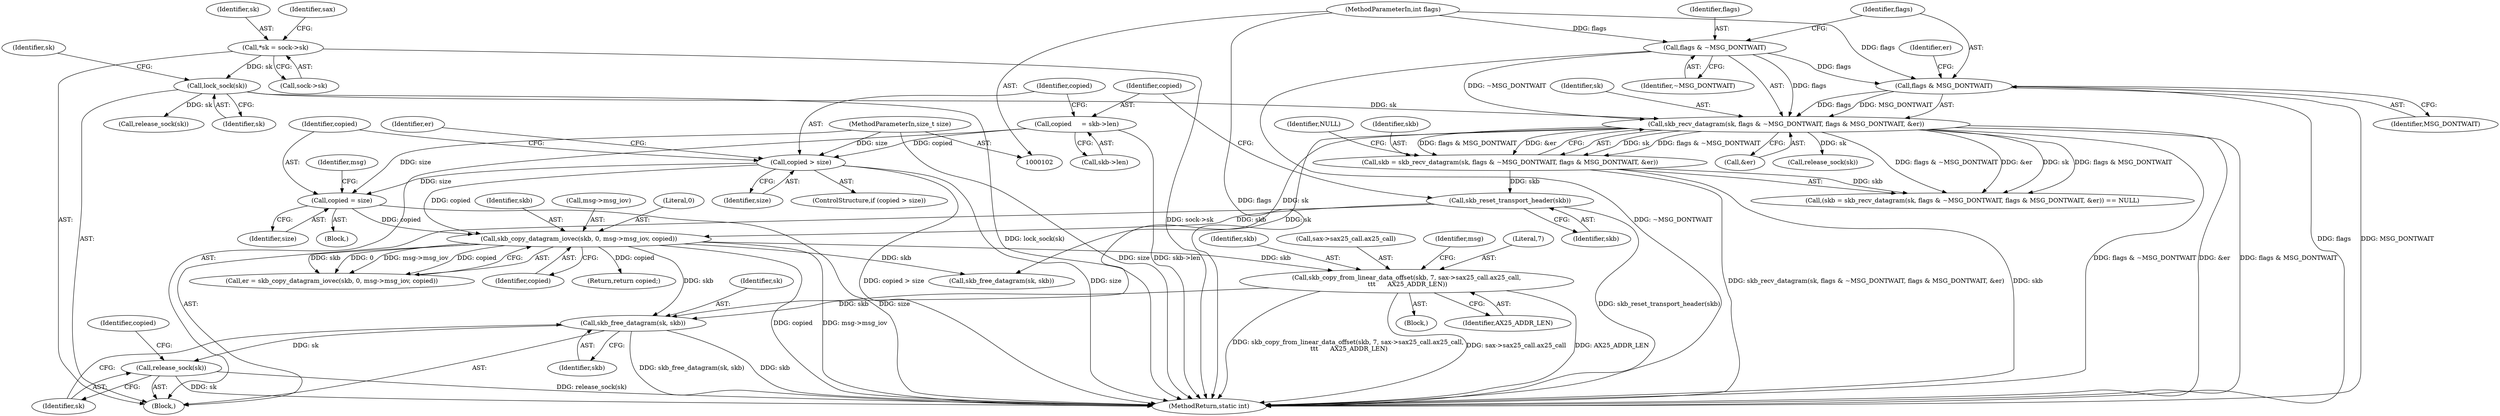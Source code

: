 digraph "0_linux_f3d3342602f8bcbf37d7c46641cb9bca7618eb1c_23@API" {
"1000217" [label="(Call,skb_copy_from_linear_data_offset(skb, 7, sax->sax25_call.ax25_call,\n \t\t\t      AX25_ADDR_LEN))"];
"1000182" [label="(Call,skb_copy_datagram_iovec(skb, 0, msg->msg_iov, copied))"];
"1000160" [label="(Call,skb_reset_transport_header(skb))"];
"1000142" [label="(Call,skb = skb_recv_datagram(sk, flags & ~MSG_DONTWAIT, flags & MSG_DONTWAIT, &er))"];
"1000144" [label="(Call,skb_recv_datagram(sk, flags & ~MSG_DONTWAIT, flags & MSG_DONTWAIT, &er))"];
"1000126" [label="(Call,lock_sock(sk))"];
"1000110" [label="(Call,*sk = sock->sk)"];
"1000146" [label="(Call,flags & ~MSG_DONTWAIT)"];
"1000107" [label="(MethodParameterIn,int flags)"];
"1000149" [label="(Call,flags & MSG_DONTWAIT)"];
"1000168" [label="(Call,copied > size)"];
"1000162" [label="(Call,copied     = skb->len)"];
"1000106" [label="(MethodParameterIn,size_t size)"];
"1000172" [label="(Call,copied = size)"];
"1000233" [label="(Call,skb_free_datagram(sk, skb))"];
"1000236" [label="(Call,release_sock(sk))"];
"1000106" [label="(MethodParameterIn,size_t size)"];
"1000177" [label="(Identifier,msg)"];
"1000146" [label="(Call,flags & ~MSG_DONTWAIT)"];
"1000219" [label="(Literal,7)"];
"1000112" [label="(Call,sock->sk)"];
"1000164" [label="(Call,skb->len)"];
"1000183" [label="(Identifier,skb)"];
"1000237" [label="(Identifier,sk)"];
"1000169" [label="(Identifier,copied)"];
"1000174" [label="(Identifier,size)"];
"1000235" [label="(Identifier,skb)"];
"1000170" [label="(Identifier,size)"];
"1000145" [label="(Identifier,sk)"];
"1000194" [label="(Call,skb_free_datagram(sk, skb))"];
"1000180" [label="(Call,er = skb_copy_datagram_iovec(skb, 0, msg->msg_iov, copied))"];
"1000218" [label="(Identifier,skb)"];
"1000144" [label="(Call,skb_recv_datagram(sk, flags & ~MSG_DONTWAIT, flags & MSG_DONTWAIT, &er))"];
"1000152" [label="(Call,&er)"];
"1000126" [label="(Call,lock_sock(sk))"];
"1000111" [label="(Identifier,sk)"];
"1000233" [label="(Call,skb_free_datagram(sk, skb))"];
"1000148" [label="(Identifier,~MSG_DONTWAIT)"];
"1000160" [label="(Call,skb_reset_transport_header(skb))"];
"1000147" [label="(Identifier,flags)"];
"1000173" [label="(Identifier,copied)"];
"1000108" [label="(Block,)"];
"1000205" [label="(Block,)"];
"1000107" [label="(MethodParameterIn,int flags)"];
"1000225" [label="(Identifier,AX25_ADDR_LEN)"];
"1000154" [label="(Identifier,NULL)"];
"1000151" [label="(Identifier,MSG_DONTWAIT)"];
"1000110" [label="(Call,*sk = sock->sk)"];
"1000181" [label="(Identifier,er)"];
"1000131" [label="(Identifier,sk)"];
"1000150" [label="(Identifier,flags)"];
"1000171" [label="(Block,)"];
"1000236" [label="(Call,release_sock(sk))"];
"1000240" [label="(MethodReturn,static int)"];
"1000149" [label="(Call,flags & MSG_DONTWAIT)"];
"1000153" [label="(Identifier,er)"];
"1000217" [label="(Call,skb_copy_from_linear_data_offset(skb, 7, sax->sax25_call.ax25_call,\n \t\t\t      AX25_ADDR_LEN))"];
"1000143" [label="(Identifier,skb)"];
"1000167" [label="(ControlStructure,if (copied > size))"];
"1000162" [label="(Call,copied     = skb->len)"];
"1000185" [label="(Call,msg->msg_iov)"];
"1000142" [label="(Call,skb = skb_recv_datagram(sk, flags & ~MSG_DONTWAIT, flags & MSG_DONTWAIT, &er))"];
"1000188" [label="(Identifier,copied)"];
"1000220" [label="(Call,sax->sax25_call.ax25_call)"];
"1000135" [label="(Call,release_sock(sk))"];
"1000161" [label="(Identifier,skb)"];
"1000228" [label="(Identifier,msg)"];
"1000156" [label="(Call,release_sock(sk))"];
"1000239" [label="(Identifier,copied)"];
"1000184" [label="(Literal,0)"];
"1000127" [label="(Identifier,sk)"];
"1000234" [label="(Identifier,sk)"];
"1000238" [label="(Return,return copied;)"];
"1000168" [label="(Call,copied > size)"];
"1000141" [label="(Call,(skb = skb_recv_datagram(sk, flags & ~MSG_DONTWAIT, flags & MSG_DONTWAIT, &er)) == NULL)"];
"1000117" [label="(Identifier,sax)"];
"1000182" [label="(Call,skb_copy_datagram_iovec(skb, 0, msg->msg_iov, copied))"];
"1000172" [label="(Call,copied = size)"];
"1000163" [label="(Identifier,copied)"];
"1000217" -> "1000205"  [label="AST: "];
"1000217" -> "1000225"  [label="CFG: "];
"1000218" -> "1000217"  [label="AST: "];
"1000219" -> "1000217"  [label="AST: "];
"1000220" -> "1000217"  [label="AST: "];
"1000225" -> "1000217"  [label="AST: "];
"1000228" -> "1000217"  [label="CFG: "];
"1000217" -> "1000240"  [label="DDG: AX25_ADDR_LEN"];
"1000217" -> "1000240"  [label="DDG: skb_copy_from_linear_data_offset(skb, 7, sax->sax25_call.ax25_call,\n \t\t\t      AX25_ADDR_LEN)"];
"1000217" -> "1000240"  [label="DDG: sax->sax25_call.ax25_call"];
"1000182" -> "1000217"  [label="DDG: skb"];
"1000217" -> "1000233"  [label="DDG: skb"];
"1000182" -> "1000180"  [label="AST: "];
"1000182" -> "1000188"  [label="CFG: "];
"1000183" -> "1000182"  [label="AST: "];
"1000184" -> "1000182"  [label="AST: "];
"1000185" -> "1000182"  [label="AST: "];
"1000188" -> "1000182"  [label="AST: "];
"1000180" -> "1000182"  [label="CFG: "];
"1000182" -> "1000240"  [label="DDG: msg->msg_iov"];
"1000182" -> "1000240"  [label="DDG: copied"];
"1000182" -> "1000180"  [label="DDG: skb"];
"1000182" -> "1000180"  [label="DDG: 0"];
"1000182" -> "1000180"  [label="DDG: msg->msg_iov"];
"1000182" -> "1000180"  [label="DDG: copied"];
"1000160" -> "1000182"  [label="DDG: skb"];
"1000168" -> "1000182"  [label="DDG: copied"];
"1000172" -> "1000182"  [label="DDG: copied"];
"1000182" -> "1000194"  [label="DDG: skb"];
"1000182" -> "1000233"  [label="DDG: skb"];
"1000182" -> "1000238"  [label="DDG: copied"];
"1000160" -> "1000108"  [label="AST: "];
"1000160" -> "1000161"  [label="CFG: "];
"1000161" -> "1000160"  [label="AST: "];
"1000163" -> "1000160"  [label="CFG: "];
"1000160" -> "1000240"  [label="DDG: skb_reset_transport_header(skb)"];
"1000142" -> "1000160"  [label="DDG: skb"];
"1000142" -> "1000141"  [label="AST: "];
"1000142" -> "1000144"  [label="CFG: "];
"1000143" -> "1000142"  [label="AST: "];
"1000144" -> "1000142"  [label="AST: "];
"1000154" -> "1000142"  [label="CFG: "];
"1000142" -> "1000240"  [label="DDG: skb_recv_datagram(sk, flags & ~MSG_DONTWAIT, flags & MSG_DONTWAIT, &er)"];
"1000142" -> "1000240"  [label="DDG: skb"];
"1000142" -> "1000141"  [label="DDG: skb"];
"1000144" -> "1000142"  [label="DDG: sk"];
"1000144" -> "1000142"  [label="DDG: flags & ~MSG_DONTWAIT"];
"1000144" -> "1000142"  [label="DDG: flags & MSG_DONTWAIT"];
"1000144" -> "1000142"  [label="DDG: &er"];
"1000144" -> "1000152"  [label="CFG: "];
"1000145" -> "1000144"  [label="AST: "];
"1000146" -> "1000144"  [label="AST: "];
"1000149" -> "1000144"  [label="AST: "];
"1000152" -> "1000144"  [label="AST: "];
"1000144" -> "1000240"  [label="DDG: &er"];
"1000144" -> "1000240"  [label="DDG: flags & MSG_DONTWAIT"];
"1000144" -> "1000240"  [label="DDG: flags & ~MSG_DONTWAIT"];
"1000144" -> "1000141"  [label="DDG: sk"];
"1000144" -> "1000141"  [label="DDG: flags & ~MSG_DONTWAIT"];
"1000144" -> "1000141"  [label="DDG: flags & MSG_DONTWAIT"];
"1000144" -> "1000141"  [label="DDG: &er"];
"1000126" -> "1000144"  [label="DDG: sk"];
"1000146" -> "1000144"  [label="DDG: flags"];
"1000146" -> "1000144"  [label="DDG: ~MSG_DONTWAIT"];
"1000149" -> "1000144"  [label="DDG: flags"];
"1000149" -> "1000144"  [label="DDG: MSG_DONTWAIT"];
"1000144" -> "1000156"  [label="DDG: sk"];
"1000144" -> "1000194"  [label="DDG: sk"];
"1000144" -> "1000233"  [label="DDG: sk"];
"1000126" -> "1000108"  [label="AST: "];
"1000126" -> "1000127"  [label="CFG: "];
"1000127" -> "1000126"  [label="AST: "];
"1000131" -> "1000126"  [label="CFG: "];
"1000126" -> "1000240"  [label="DDG: lock_sock(sk)"];
"1000110" -> "1000126"  [label="DDG: sk"];
"1000126" -> "1000135"  [label="DDG: sk"];
"1000110" -> "1000108"  [label="AST: "];
"1000110" -> "1000112"  [label="CFG: "];
"1000111" -> "1000110"  [label="AST: "];
"1000112" -> "1000110"  [label="AST: "];
"1000117" -> "1000110"  [label="CFG: "];
"1000110" -> "1000240"  [label="DDG: sock->sk"];
"1000146" -> "1000148"  [label="CFG: "];
"1000147" -> "1000146"  [label="AST: "];
"1000148" -> "1000146"  [label="AST: "];
"1000150" -> "1000146"  [label="CFG: "];
"1000146" -> "1000240"  [label="DDG: ~MSG_DONTWAIT"];
"1000107" -> "1000146"  [label="DDG: flags"];
"1000146" -> "1000149"  [label="DDG: flags"];
"1000107" -> "1000102"  [label="AST: "];
"1000107" -> "1000240"  [label="DDG: flags"];
"1000107" -> "1000149"  [label="DDG: flags"];
"1000149" -> "1000151"  [label="CFG: "];
"1000150" -> "1000149"  [label="AST: "];
"1000151" -> "1000149"  [label="AST: "];
"1000153" -> "1000149"  [label="CFG: "];
"1000149" -> "1000240"  [label="DDG: MSG_DONTWAIT"];
"1000149" -> "1000240"  [label="DDG: flags"];
"1000168" -> "1000167"  [label="AST: "];
"1000168" -> "1000170"  [label="CFG: "];
"1000169" -> "1000168"  [label="AST: "];
"1000170" -> "1000168"  [label="AST: "];
"1000173" -> "1000168"  [label="CFG: "];
"1000181" -> "1000168"  [label="CFG: "];
"1000168" -> "1000240"  [label="DDG: copied > size"];
"1000168" -> "1000240"  [label="DDG: size"];
"1000162" -> "1000168"  [label="DDG: copied"];
"1000106" -> "1000168"  [label="DDG: size"];
"1000168" -> "1000172"  [label="DDG: size"];
"1000162" -> "1000108"  [label="AST: "];
"1000162" -> "1000164"  [label="CFG: "];
"1000163" -> "1000162"  [label="AST: "];
"1000164" -> "1000162"  [label="AST: "];
"1000169" -> "1000162"  [label="CFG: "];
"1000162" -> "1000240"  [label="DDG: skb->len"];
"1000106" -> "1000102"  [label="AST: "];
"1000106" -> "1000240"  [label="DDG: size"];
"1000106" -> "1000172"  [label="DDG: size"];
"1000172" -> "1000171"  [label="AST: "];
"1000172" -> "1000174"  [label="CFG: "];
"1000173" -> "1000172"  [label="AST: "];
"1000174" -> "1000172"  [label="AST: "];
"1000177" -> "1000172"  [label="CFG: "];
"1000172" -> "1000240"  [label="DDG: size"];
"1000233" -> "1000108"  [label="AST: "];
"1000233" -> "1000235"  [label="CFG: "];
"1000234" -> "1000233"  [label="AST: "];
"1000235" -> "1000233"  [label="AST: "];
"1000237" -> "1000233"  [label="CFG: "];
"1000233" -> "1000240"  [label="DDG: skb_free_datagram(sk, skb)"];
"1000233" -> "1000240"  [label="DDG: skb"];
"1000233" -> "1000236"  [label="DDG: sk"];
"1000236" -> "1000108"  [label="AST: "];
"1000236" -> "1000237"  [label="CFG: "];
"1000237" -> "1000236"  [label="AST: "];
"1000239" -> "1000236"  [label="CFG: "];
"1000236" -> "1000240"  [label="DDG: sk"];
"1000236" -> "1000240"  [label="DDG: release_sock(sk)"];
}
